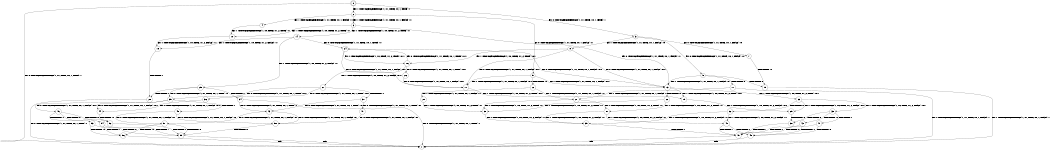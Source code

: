 digraph BCG {
size = "7, 10.5";
center = TRUE;
node [shape = circle];
0 [peripheries = 2];
0 -> 1 [label = "EX !0 !ATOMIC_EXCH_BRANCH (1, +1, TRUE, +0, 1, TRUE) !::"];
0 -> 2 [label = "EX !1 !ATOMIC_EXCH_BRANCH (1, +1, TRUE, +0, 1, TRUE) !::"];
0 -> 3 [label = "EX !0 !ATOMIC_EXCH_BRANCH (1, +1, TRUE, +0, 1, TRUE) !::"];
2 -> 4 [label = "EX !1 !ATOMIC_EXCH_BRANCH (1, +1, TRUE, +0, 1, FALSE) !:1:"];
2 -> 5 [label = "EX !0 !ATOMIC_EXCH_BRANCH (1, +1, TRUE, +0, 1, FALSE) !:1:"];
2 -> 6 [label = "EX !1 !ATOMIC_EXCH_BRANCH (1, +1, TRUE, +0, 1, FALSE) !:1:"];
3 -> 7 [label = "EX !0 !ATOMIC_EXCH_BRANCH (1, +1, TRUE, +0, 1, FALSE) !:0:"];
3 -> 8 [label = "EX !1 !ATOMIC_EXCH_BRANCH (1, +1, TRUE, +0, 1, FALSE) !:0:"];
3 -> 9 [label = "EX !0 !ATOMIC_EXCH_BRANCH (1, +1, TRUE, +0, 1, FALSE) !:0:"];
4 -> 10 [label = "EX !1 !ATOMIC_EXCH_BRANCH (1, +0, TRUE, +1, 2, TRUE) !:1:"];
5 -> 11 [label = "EX !1 !ATOMIC_EXCH_BRANCH (1, +1, TRUE, +0, 1, FALSE) !:0:1:"];
5 -> 12 [label = "TERMINATE !0"];
5 -> 13 [label = "EX !1 !ATOMIC_EXCH_BRANCH (1, +1, TRUE, +0, 1, FALSE) !:0:1:"];
6 -> 10 [label = "EX !1 !ATOMIC_EXCH_BRANCH (1, +0, TRUE, +1, 2, TRUE) !:1:"];
6 -> 13 [label = "EX !0 !ATOMIC_EXCH_BRANCH (1, +1, TRUE, +0, 1, FALSE) !:1:"];
6 -> 14 [label = "EX !1 !ATOMIC_EXCH_BRANCH (1, +0, TRUE, +1, 2, TRUE) !:1:"];
7 -> 15 [label = "TERMINATE !0"];
8 -> 11 [label = "EX !0 !ATOMIC_EXCH_BRANCH (1, +1, TRUE, +0, 1, FALSE) !:0:1:"];
8 -> 16 [label = "EX !1 !ATOMIC_EXCH_BRANCH (1, +0, TRUE, +1, 2, TRUE) !:0:1:"];
8 -> 13 [label = "EX !0 !ATOMIC_EXCH_BRANCH (1, +1, TRUE, +0, 1, FALSE) !:0:1:"];
9 -> 15 [label = "TERMINATE !0"];
9 -> 17 [label = "TERMINATE !0"];
9 -> 13 [label = "EX !1 !ATOMIC_EXCH_BRANCH (1, +1, TRUE, +0, 1, FALSE) !:0:"];
10 -> 18 [label = "EX !1 !ATOMIC_EXCH_BRANCH (1, +0, TRUE, +1, 2, FALSE) !:1:"];
11 -> 19 [label = "EX !1 !ATOMIC_EXCH_BRANCH (1, +0, TRUE, +1, 2, TRUE) !:0:1:"];
12 -> 20 [label = "EX !1 !ATOMIC_EXCH_BRANCH (1, +1, TRUE, +0, 1, FALSE) !:1:"];
12 -> 21 [label = "EX !1 !ATOMIC_EXCH_BRANCH (1, +1, TRUE, +0, 1, FALSE) !:1:"];
13 -> 19 [label = "EX !1 !ATOMIC_EXCH_BRANCH (1, +0, TRUE, +1, 2, TRUE) !:0:1:"];
13 -> 22 [label = "TERMINATE !0"];
13 -> 23 [label = "EX !1 !ATOMIC_EXCH_BRANCH (1, +0, TRUE, +1, 2, TRUE) !:0:1:"];
14 -> 18 [label = "EX !1 !ATOMIC_EXCH_BRANCH (1, +0, TRUE, +1, 2, FALSE) !:1:"];
14 -> 24 [label = "EX !0 !ATOMIC_EXCH_BRANCH (1, +1, TRUE, +0, 1, TRUE) !:1:"];
14 -> 25 [label = "EX !1 !ATOMIC_EXCH_BRANCH (1, +0, TRUE, +1, 2, FALSE) !:1:"];
15 -> 1 [label = "EX !1 !ATOMIC_EXCH_BRANCH (1, +1, TRUE, +0, 1, FALSE) !::"];
16 -> 26 [label = "EX !0 !ATOMIC_EXCH_BRANCH (1, +1, TRUE, +0, 1, TRUE) !:0:1:"];
16 -> 27 [label = "EX !1 !ATOMIC_EXCH_BRANCH (1, +0, TRUE, +1, 2, FALSE) !:0:1:"];
16 -> 24 [label = "EX !0 !ATOMIC_EXCH_BRANCH (1, +1, TRUE, +0, 1, TRUE) !:0:1:"];
17 -> 1 [label = "EX !1 !ATOMIC_EXCH_BRANCH (1, +1, TRUE, +0, 1, FALSE) !::"];
17 -> 21 [label = "EX !1 !ATOMIC_EXCH_BRANCH (1, +1, TRUE, +0, 1, FALSE) !::"];
18 -> 28 [label = "TERMINATE !1"];
19 -> 29 [label = "EX !1 !ATOMIC_EXCH_BRANCH (1, +0, TRUE, +1, 2, FALSE) !:0:1:"];
20 -> 30 [label = "EX !1 !ATOMIC_EXCH_BRANCH (1, +0, TRUE, +1, 2, TRUE) !:1:"];
21 -> 30 [label = "EX !1 !ATOMIC_EXCH_BRANCH (1, +0, TRUE, +1, 2, TRUE) !:1:"];
21 -> 31 [label = "EX !1 !ATOMIC_EXCH_BRANCH (1, +0, TRUE, +1, 2, TRUE) !:1:"];
22 -> 30 [label = "EX !1 !ATOMIC_EXCH_BRANCH (1, +0, TRUE, +1, 2, TRUE) !:1:"];
22 -> 31 [label = "EX !1 !ATOMIC_EXCH_BRANCH (1, +0, TRUE, +1, 2, TRUE) !:1:"];
23 -> 29 [label = "EX !1 !ATOMIC_EXCH_BRANCH (1, +0, TRUE, +1, 2, FALSE) !:0:1:"];
23 -> 32 [label = "TERMINATE !0"];
23 -> 33 [label = "EX !1 !ATOMIC_EXCH_BRANCH (1, +0, TRUE, +1, 2, FALSE) !:0:1:"];
24 -> 11 [label = "EX !0 !ATOMIC_EXCH_BRANCH (1, +1, TRUE, +0, 1, FALSE) !:0:1:"];
24 -> 16 [label = "EX !1 !ATOMIC_EXCH_BRANCH (1, +0, TRUE, +1, 2, TRUE) !:0:1:"];
24 -> 13 [label = "EX !0 !ATOMIC_EXCH_BRANCH (1, +1, TRUE, +0, 1, FALSE) !:0:1:"];
25 -> 28 [label = "TERMINATE !1"];
25 -> 34 [label = "TERMINATE !1"];
25 -> 35 [label = "EX !0 !ATOMIC_EXCH_BRANCH (1, +1, TRUE, +0, 1, TRUE) !:1:"];
26 -> 11 [label = "EX !0 !ATOMIC_EXCH_BRANCH (1, +1, TRUE, +0, 1, FALSE) !:0:1:"];
27 -> 36 [label = "EX !0 !ATOMIC_EXCH_BRANCH (1, +1, TRUE, +0, 1, TRUE) !:0:1:"];
27 -> 37 [label = "TERMINATE !1"];
27 -> 35 [label = "EX !0 !ATOMIC_EXCH_BRANCH (1, +1, TRUE, +0, 1, TRUE) !:0:1:"];
28 -> 1 [label = "EX !0 !ATOMIC_EXCH_BRANCH (1, +1, TRUE, +0, 1, TRUE) !::"];
29 -> 38 [label = "TERMINATE !0"];
30 -> 39 [label = "EX !1 !ATOMIC_EXCH_BRANCH (1, +0, TRUE, +1, 2, FALSE) !:1:"];
31 -> 39 [label = "EX !1 !ATOMIC_EXCH_BRANCH (1, +0, TRUE, +1, 2, FALSE) !:1:"];
31 -> 40 [label = "EX !1 !ATOMIC_EXCH_BRANCH (1, +0, TRUE, +1, 2, FALSE) !:1:"];
32 -> 39 [label = "EX !1 !ATOMIC_EXCH_BRANCH (1, +0, TRUE, +1, 2, FALSE) !:1:"];
32 -> 40 [label = "EX !1 !ATOMIC_EXCH_BRANCH (1, +0, TRUE, +1, 2, FALSE) !:1:"];
33 -> 38 [label = "TERMINATE !0"];
33 -> 41 [label = "TERMINATE !1"];
33 -> 42 [label = "TERMINATE !0"];
34 -> 1 [label = "EX !0 !ATOMIC_EXCH_BRANCH (1, +1, TRUE, +0, 1, TRUE) !::"];
34 -> 43 [label = "EX !0 !ATOMIC_EXCH_BRANCH (1, +1, TRUE, +0, 1, TRUE) !::"];
35 -> 44 [label = "EX !0 !ATOMIC_EXCH_BRANCH (1, +1, TRUE, +0, 1, FALSE) !:0:1:"];
35 -> 45 [label = "TERMINATE !1"];
35 -> 46 [label = "EX !0 !ATOMIC_EXCH_BRANCH (1, +1, TRUE, +0, 1, FALSE) !:0:1:"];
36 -> 44 [label = "EX !0 !ATOMIC_EXCH_BRANCH (1, +1, TRUE, +0, 1, FALSE) !:0:1:"];
37 -> 47 [label = "EX !0 !ATOMIC_EXCH_BRANCH (1, +1, TRUE, +0, 1, TRUE) !:0:"];
37 -> 43 [label = "EX !0 !ATOMIC_EXCH_BRANCH (1, +1, TRUE, +0, 1, TRUE) !:0:"];
38 -> 48 [label = "TERMINATE !1"];
39 -> 48 [label = "TERMINATE !1"];
40 -> 48 [label = "TERMINATE !1"];
40 -> 49 [label = "TERMINATE !1"];
41 -> 48 [label = "TERMINATE !0"];
41 -> 49 [label = "TERMINATE !0"];
42 -> 48 [label = "TERMINATE !1"];
42 -> 49 [label = "TERMINATE !1"];
43 -> 50 [label = "EX !0 !ATOMIC_EXCH_BRANCH (1, +1, TRUE, +0, 1, FALSE) !:0:"];
43 -> 51 [label = "EX !0 !ATOMIC_EXCH_BRANCH (1, +1, TRUE, +0, 1, FALSE) !:0:"];
44 -> 52 [label = "TERMINATE !0"];
45 -> 50 [label = "EX !0 !ATOMIC_EXCH_BRANCH (1, +1, TRUE, +0, 1, FALSE) !:0:"];
45 -> 51 [label = "EX !0 !ATOMIC_EXCH_BRANCH (1, +1, TRUE, +0, 1, FALSE) !:0:"];
46 -> 52 [label = "TERMINATE !0"];
46 -> 53 [label = "TERMINATE !1"];
46 -> 54 [label = "TERMINATE !0"];
47 -> 50 [label = "EX !0 !ATOMIC_EXCH_BRANCH (1, +1, TRUE, +0, 1, FALSE) !:0:"];
48 -> 1 [label = "exit"];
49 -> 1 [label = "exit"];
50 -> 55 [label = "TERMINATE !0"];
51 -> 55 [label = "TERMINATE !0"];
51 -> 56 [label = "TERMINATE !0"];
52 -> 55 [label = "TERMINATE !1"];
53 -> 55 [label = "TERMINATE !0"];
53 -> 56 [label = "TERMINATE !0"];
54 -> 55 [label = "TERMINATE !1"];
54 -> 56 [label = "TERMINATE !1"];
55 -> 1 [label = "exit"];
56 -> 1 [label = "exit"];
}
